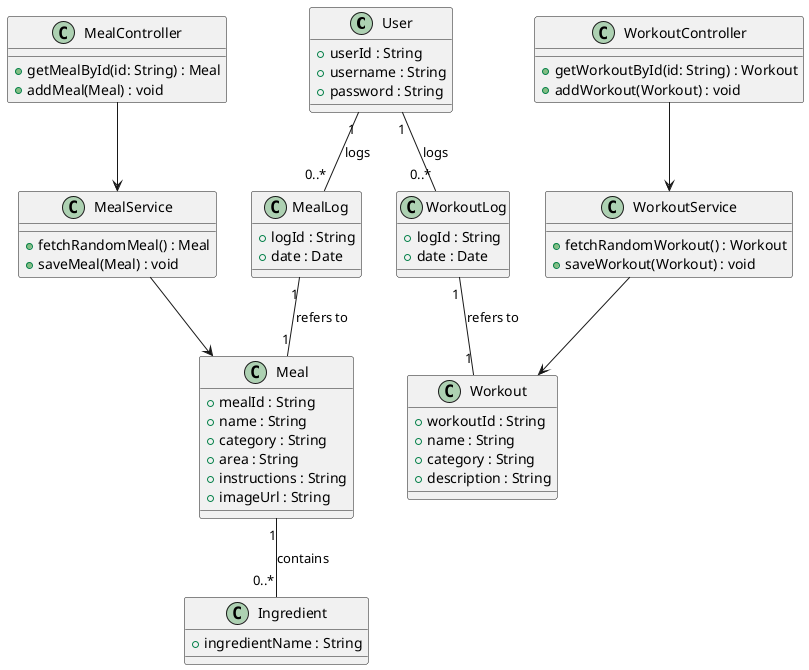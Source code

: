 @startuml
'https://plantuml.com/class-diagram


class User {
    + userId : String
    + username : String
    + password : String
}

class Meal {
    + mealId : String
    + name : String
    + category : String
    + area : String
    + instructions : String
    + imageUrl : String
}

class Workout {
    + workoutId : String
    + name : String
    + category : String
    + description : String
}

class Ingredient {
    + ingredientName : String
}

class MealLog {
    + logId : String
    + date : Date
}

class WorkoutLog {
    + logId : String
    + date : Date
}

class MealService {
    + fetchRandomMeal() : Meal
    + saveMeal(Meal) : void
}

class WorkoutService {
    + fetchRandomWorkout() : Workout
    + saveWorkout(Workout) : void
}

class MealController {
    + getMealById(id: String) : Meal
    + addMeal(Meal) : void
}

class WorkoutController {
    + getWorkoutById(id: String) : Workout
    + addWorkout(Workout) : void
}

User "1" -- "0..*" MealLog : logs
User "1" -- "0..*" WorkoutLog : logs
Meal "1" -- "0..*" Ingredient : contains
MealLog "1" -- "1" Meal : refers to
WorkoutLog "1" -- "1" Workout : refers to

MealController --> MealService
WorkoutController --> WorkoutService
MealService --> Meal
WorkoutService --> Workout
@enduml
